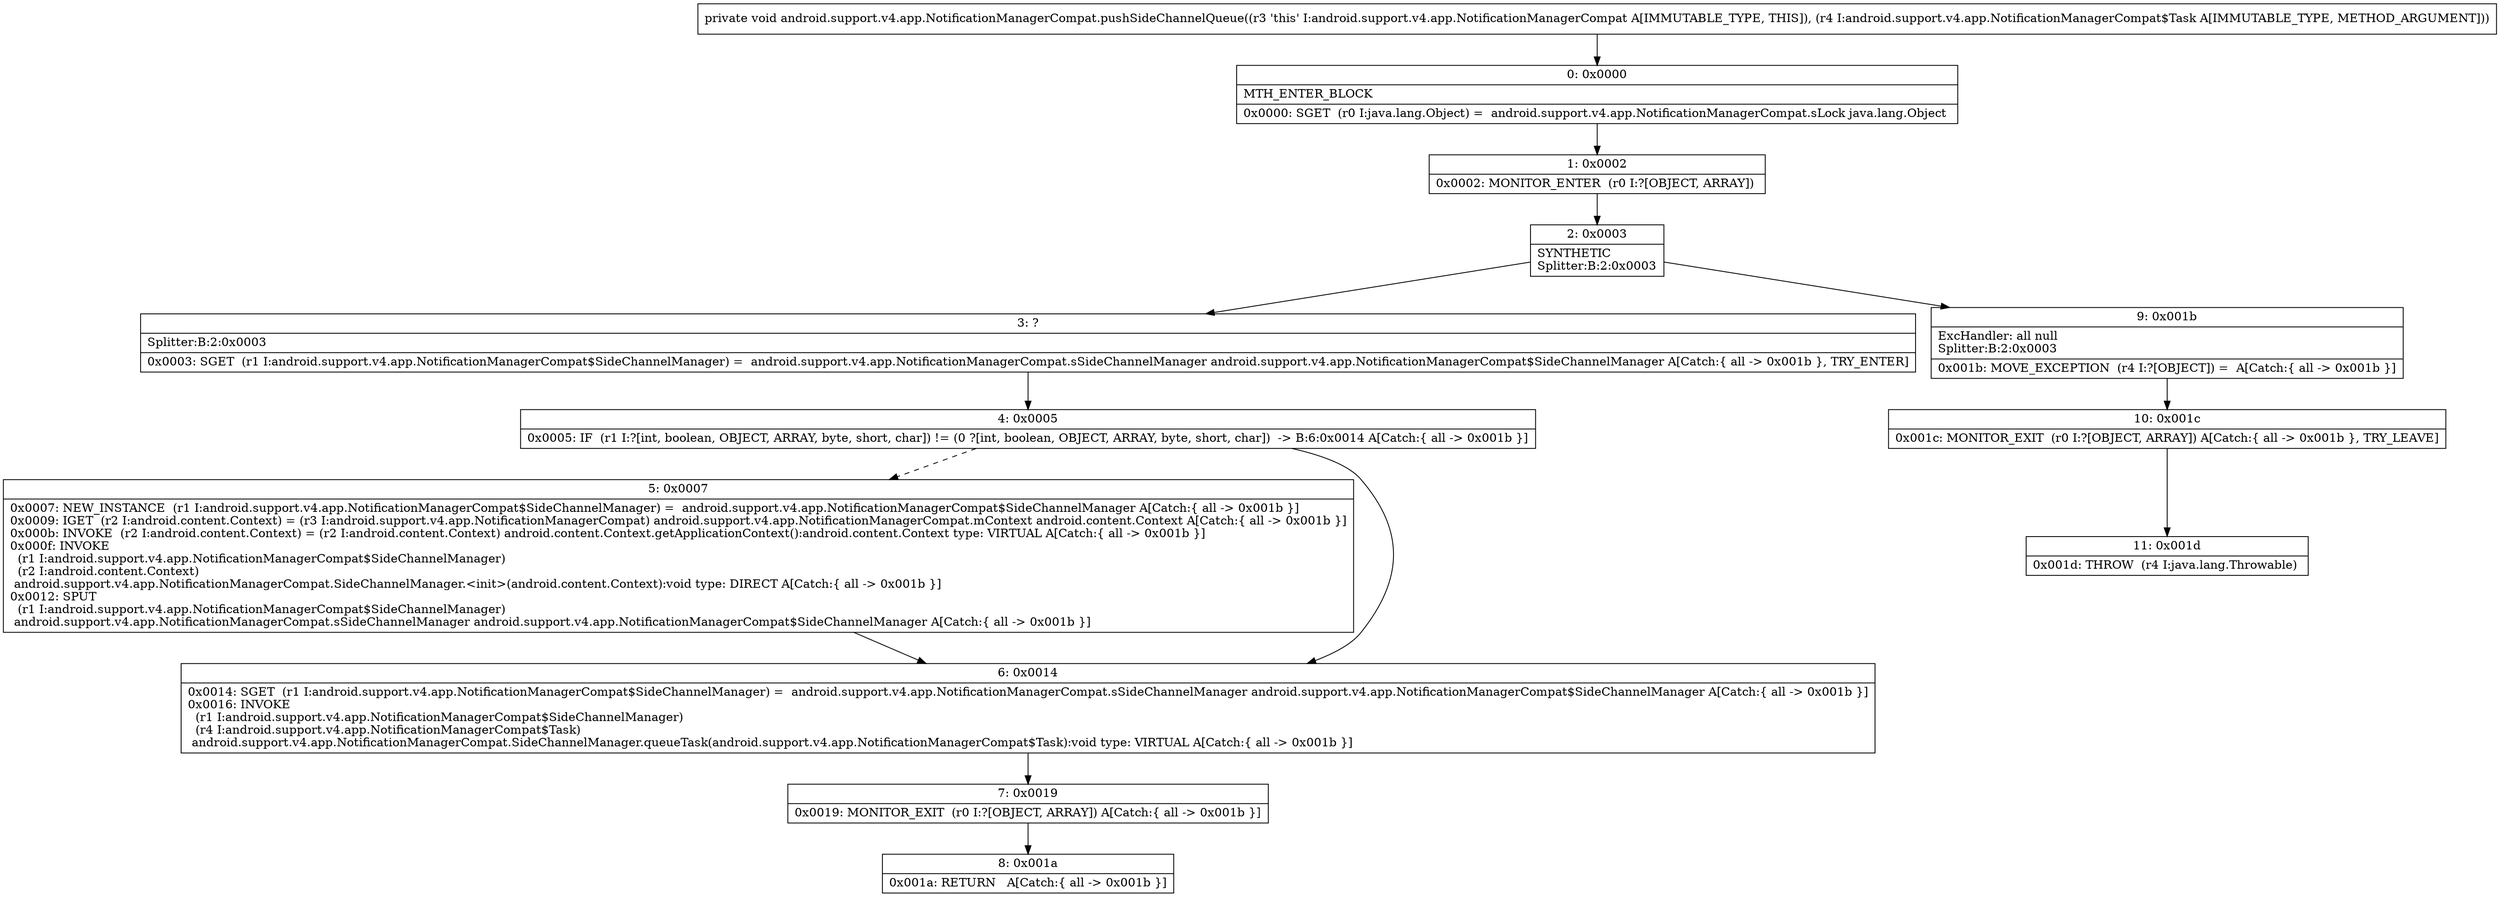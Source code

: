 digraph "CFG forandroid.support.v4.app.NotificationManagerCompat.pushSideChannelQueue(Landroid\/support\/v4\/app\/NotificationManagerCompat$Task;)V" {
Node_0 [shape=record,label="{0\:\ 0x0000|MTH_ENTER_BLOCK\l|0x0000: SGET  (r0 I:java.lang.Object) =  android.support.v4.app.NotificationManagerCompat.sLock java.lang.Object \l}"];
Node_1 [shape=record,label="{1\:\ 0x0002|0x0002: MONITOR_ENTER  (r0 I:?[OBJECT, ARRAY]) \l}"];
Node_2 [shape=record,label="{2\:\ 0x0003|SYNTHETIC\lSplitter:B:2:0x0003\l}"];
Node_3 [shape=record,label="{3\:\ ?|Splitter:B:2:0x0003\l|0x0003: SGET  (r1 I:android.support.v4.app.NotificationManagerCompat$SideChannelManager) =  android.support.v4.app.NotificationManagerCompat.sSideChannelManager android.support.v4.app.NotificationManagerCompat$SideChannelManager A[Catch:\{ all \-\> 0x001b \}, TRY_ENTER]\l}"];
Node_4 [shape=record,label="{4\:\ 0x0005|0x0005: IF  (r1 I:?[int, boolean, OBJECT, ARRAY, byte, short, char]) != (0 ?[int, boolean, OBJECT, ARRAY, byte, short, char])  \-\> B:6:0x0014 A[Catch:\{ all \-\> 0x001b \}]\l}"];
Node_5 [shape=record,label="{5\:\ 0x0007|0x0007: NEW_INSTANCE  (r1 I:android.support.v4.app.NotificationManagerCompat$SideChannelManager) =  android.support.v4.app.NotificationManagerCompat$SideChannelManager A[Catch:\{ all \-\> 0x001b \}]\l0x0009: IGET  (r2 I:android.content.Context) = (r3 I:android.support.v4.app.NotificationManagerCompat) android.support.v4.app.NotificationManagerCompat.mContext android.content.Context A[Catch:\{ all \-\> 0x001b \}]\l0x000b: INVOKE  (r2 I:android.content.Context) = (r2 I:android.content.Context) android.content.Context.getApplicationContext():android.content.Context type: VIRTUAL A[Catch:\{ all \-\> 0x001b \}]\l0x000f: INVOKE  \l  (r1 I:android.support.v4.app.NotificationManagerCompat$SideChannelManager)\l  (r2 I:android.content.Context)\l android.support.v4.app.NotificationManagerCompat.SideChannelManager.\<init\>(android.content.Context):void type: DIRECT A[Catch:\{ all \-\> 0x001b \}]\l0x0012: SPUT  \l  (r1 I:android.support.v4.app.NotificationManagerCompat$SideChannelManager)\l android.support.v4.app.NotificationManagerCompat.sSideChannelManager android.support.v4.app.NotificationManagerCompat$SideChannelManager A[Catch:\{ all \-\> 0x001b \}]\l}"];
Node_6 [shape=record,label="{6\:\ 0x0014|0x0014: SGET  (r1 I:android.support.v4.app.NotificationManagerCompat$SideChannelManager) =  android.support.v4.app.NotificationManagerCompat.sSideChannelManager android.support.v4.app.NotificationManagerCompat$SideChannelManager A[Catch:\{ all \-\> 0x001b \}]\l0x0016: INVOKE  \l  (r1 I:android.support.v4.app.NotificationManagerCompat$SideChannelManager)\l  (r4 I:android.support.v4.app.NotificationManagerCompat$Task)\l android.support.v4.app.NotificationManagerCompat.SideChannelManager.queueTask(android.support.v4.app.NotificationManagerCompat$Task):void type: VIRTUAL A[Catch:\{ all \-\> 0x001b \}]\l}"];
Node_7 [shape=record,label="{7\:\ 0x0019|0x0019: MONITOR_EXIT  (r0 I:?[OBJECT, ARRAY]) A[Catch:\{ all \-\> 0x001b \}]\l}"];
Node_8 [shape=record,label="{8\:\ 0x001a|0x001a: RETURN   A[Catch:\{ all \-\> 0x001b \}]\l}"];
Node_9 [shape=record,label="{9\:\ 0x001b|ExcHandler: all null\lSplitter:B:2:0x0003\l|0x001b: MOVE_EXCEPTION  (r4 I:?[OBJECT]) =  A[Catch:\{ all \-\> 0x001b \}]\l}"];
Node_10 [shape=record,label="{10\:\ 0x001c|0x001c: MONITOR_EXIT  (r0 I:?[OBJECT, ARRAY]) A[Catch:\{ all \-\> 0x001b \}, TRY_LEAVE]\l}"];
Node_11 [shape=record,label="{11\:\ 0x001d|0x001d: THROW  (r4 I:java.lang.Throwable) \l}"];
MethodNode[shape=record,label="{private void android.support.v4.app.NotificationManagerCompat.pushSideChannelQueue((r3 'this' I:android.support.v4.app.NotificationManagerCompat A[IMMUTABLE_TYPE, THIS]), (r4 I:android.support.v4.app.NotificationManagerCompat$Task A[IMMUTABLE_TYPE, METHOD_ARGUMENT])) }"];
MethodNode -> Node_0;
Node_0 -> Node_1;
Node_1 -> Node_2;
Node_2 -> Node_3;
Node_2 -> Node_9;
Node_3 -> Node_4;
Node_4 -> Node_5[style=dashed];
Node_4 -> Node_6;
Node_5 -> Node_6;
Node_6 -> Node_7;
Node_7 -> Node_8;
Node_9 -> Node_10;
Node_10 -> Node_11;
}

